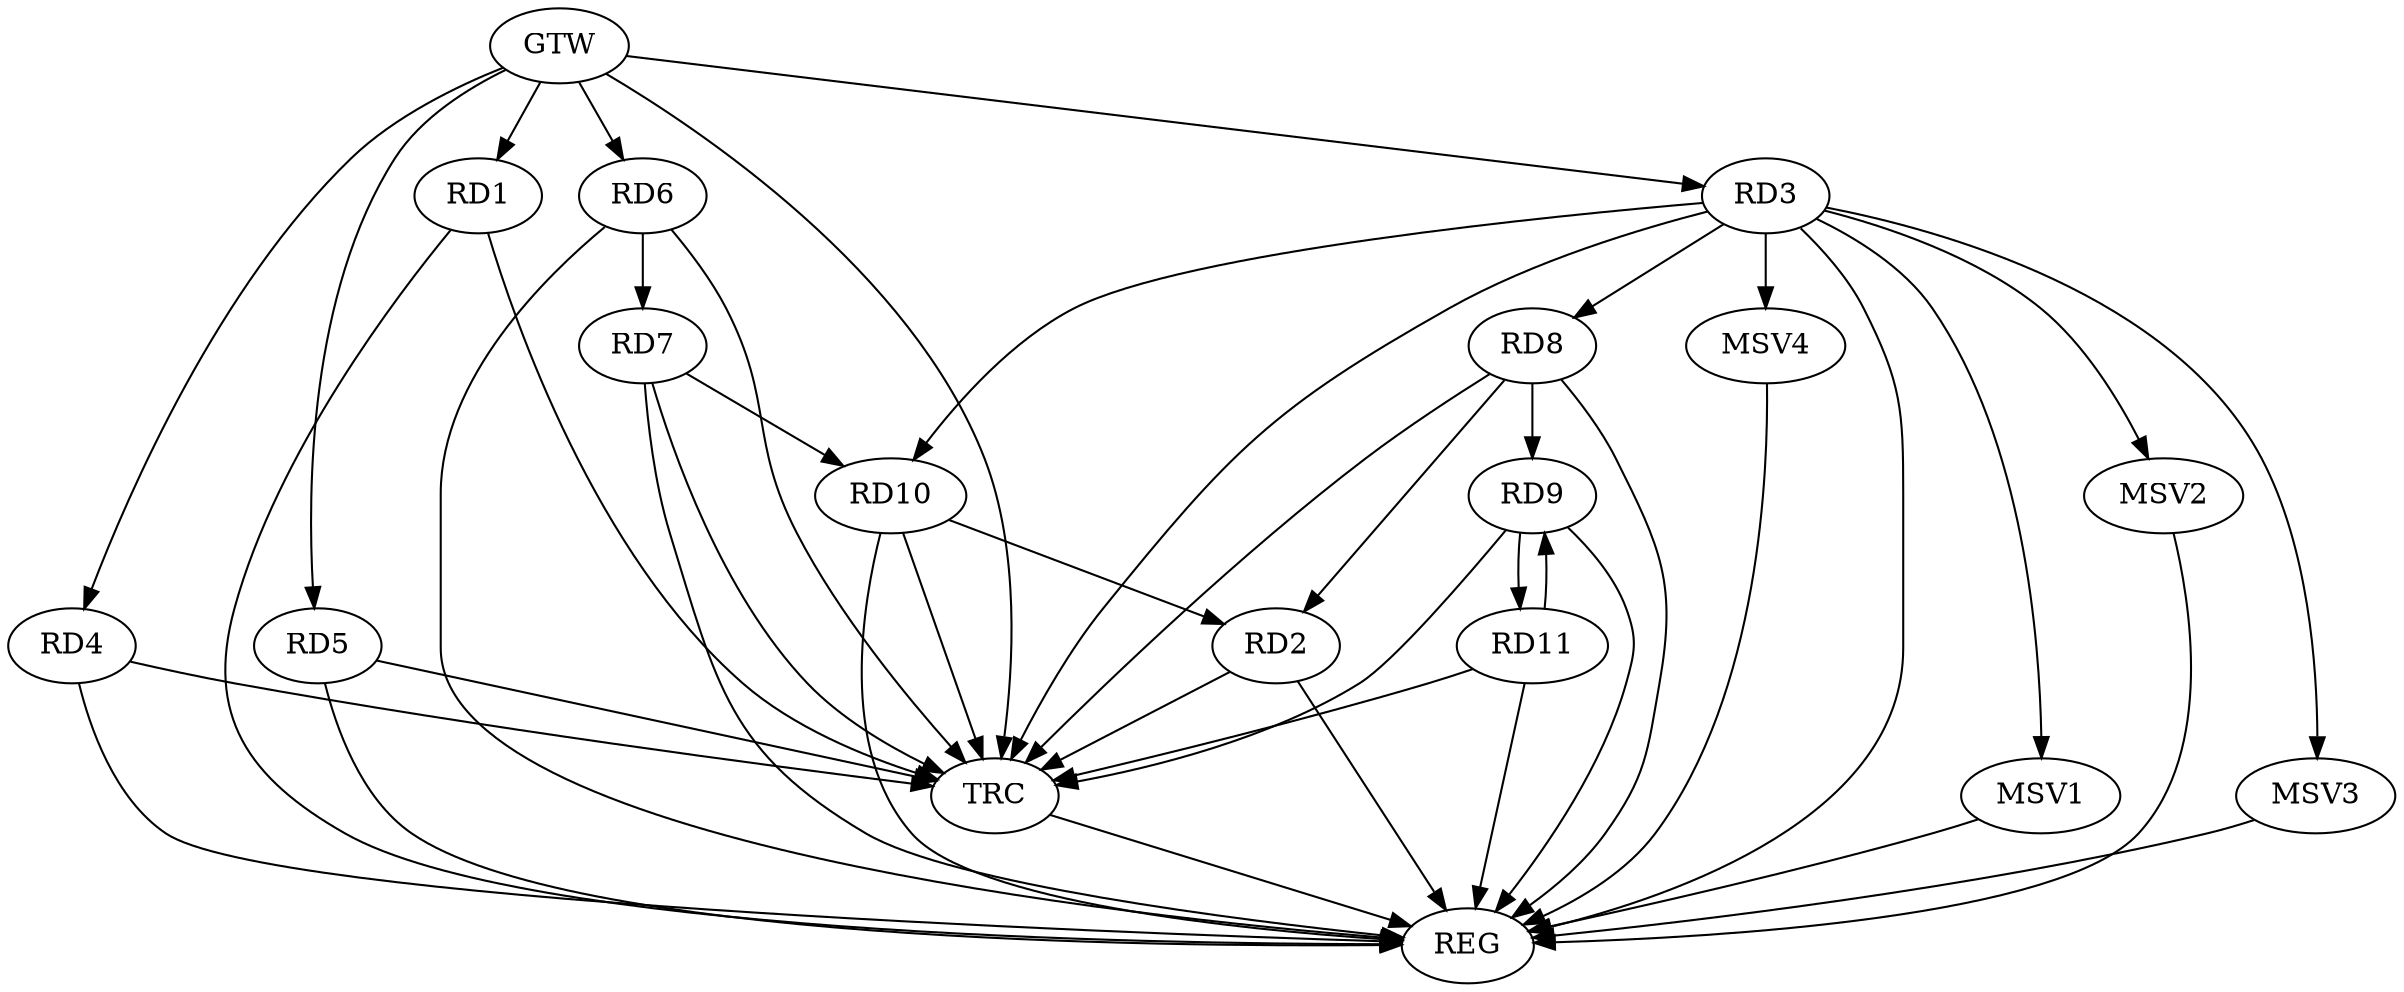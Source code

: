 strict digraph G {
  RD1 [ label="RD1" ];
  RD2 [ label="RD2" ];
  RD3 [ label="RD3" ];
  RD4 [ label="RD4" ];
  RD5 [ label="RD5" ];
  RD6 [ label="RD6" ];
  RD7 [ label="RD7" ];
  RD8 [ label="RD8" ];
  RD9 [ label="RD9" ];
  RD10 [ label="RD10" ];
  RD11 [ label="RD11" ];
  GTW [ label="GTW" ];
  REG [ label="REG" ];
  TRC [ label="TRC" ];
  MSV1 [ label="MSV1" ];
  MSV2 [ label="MSV2" ];
  MSV3 [ label="MSV3" ];
  MSV4 [ label="MSV4" ];
  RD8 -> RD2;
  RD10 -> RD2;
  RD3 -> RD8;
  RD3 -> RD10;
  RD6 -> RD7;
  RD7 -> RD10;
  RD8 -> RD9;
  RD9 -> RD11;
  RD11 -> RD9;
  GTW -> RD1;
  GTW -> RD3;
  GTW -> RD4;
  GTW -> RD5;
  GTW -> RD6;
  RD1 -> REG;
  RD2 -> REG;
  RD3 -> REG;
  RD4 -> REG;
  RD5 -> REG;
  RD6 -> REG;
  RD7 -> REG;
  RD8 -> REG;
  RD9 -> REG;
  RD10 -> REG;
  RD11 -> REG;
  RD1 -> TRC;
  RD2 -> TRC;
  RD3 -> TRC;
  RD4 -> TRC;
  RD5 -> TRC;
  RD6 -> TRC;
  RD7 -> TRC;
  RD8 -> TRC;
  RD9 -> TRC;
  RD10 -> TRC;
  RD11 -> TRC;
  GTW -> TRC;
  TRC -> REG;
  RD3 -> MSV1;
  MSV1 -> REG;
  RD3 -> MSV2;
  RD3 -> MSV3;
  MSV2 -> REG;
  MSV3 -> REG;
  RD3 -> MSV4;
  MSV4 -> REG;
}
